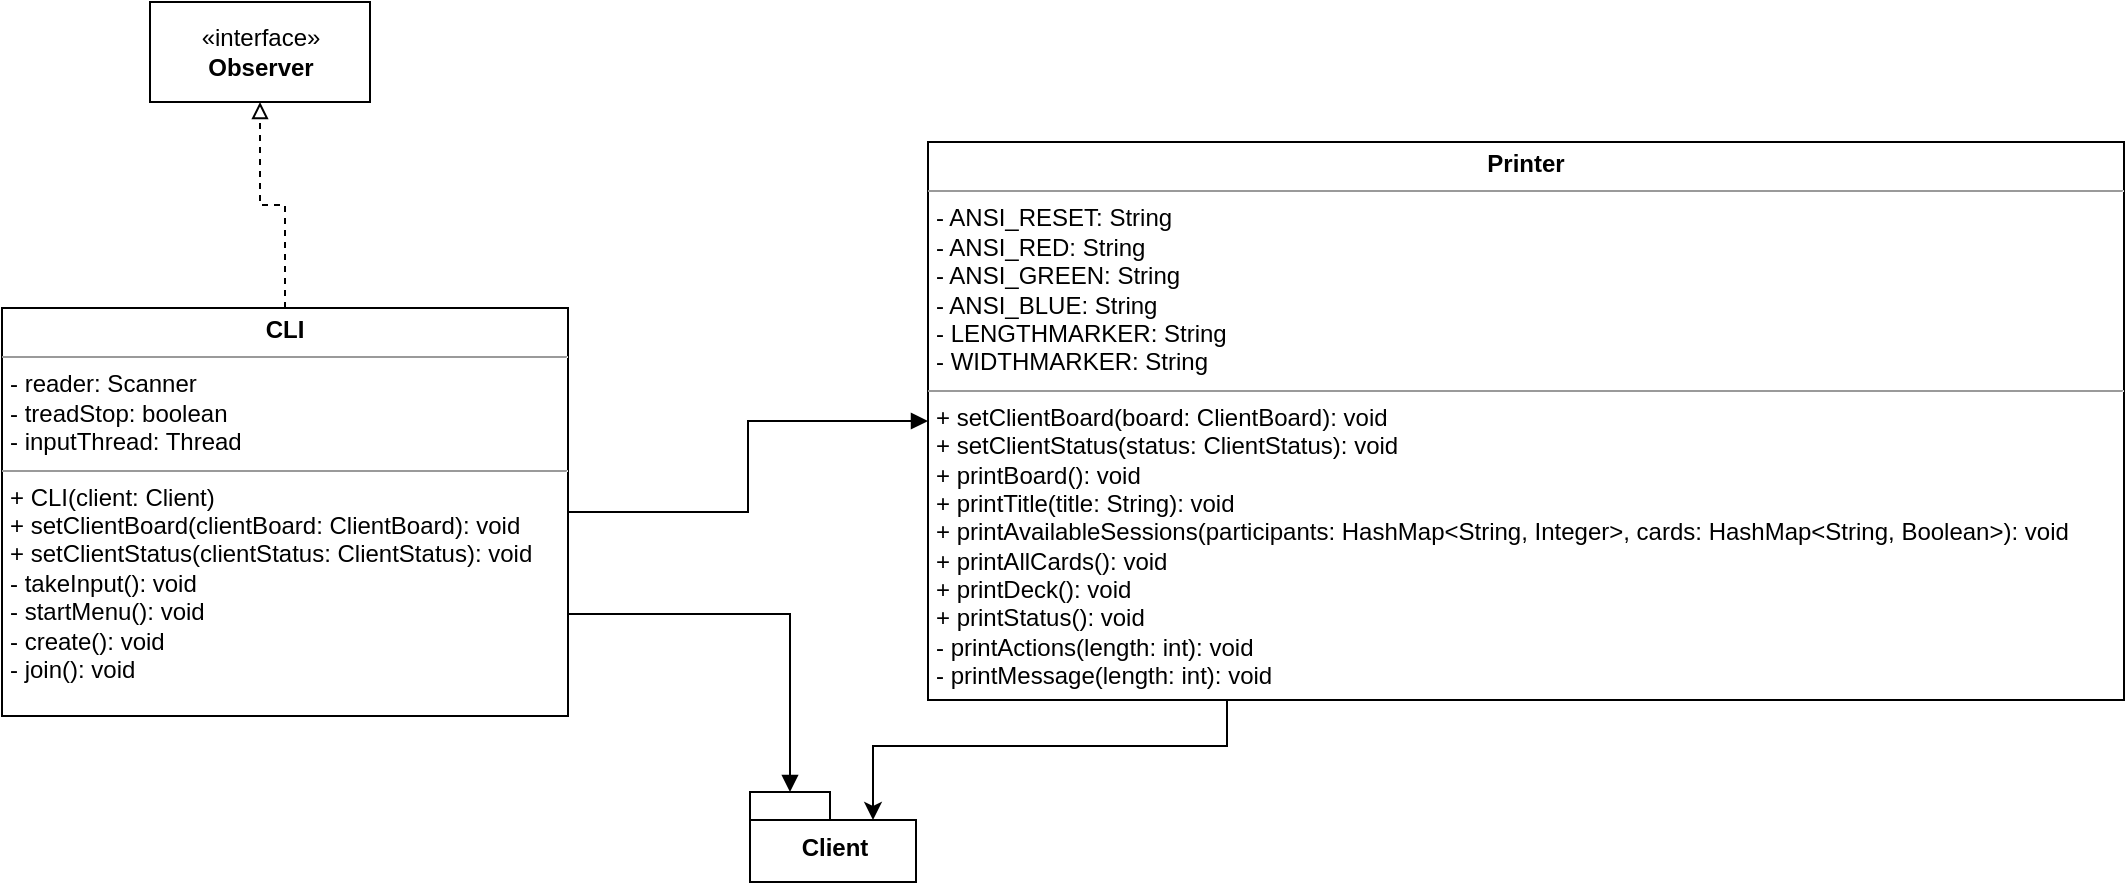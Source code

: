 <mxfile version="13.0.3" type="device"><diagram id="KhTwLkOBJKMWYJQ2fCd7" name="Pagina-1"><mxGraphModel dx="1185" dy="667" grid="0" gridSize="10" guides="1" tooltips="1" connect="1" arrows="1" fold="1" page="1" pageScale="1" pageWidth="827" pageHeight="500" math="0" shadow="0"><root><mxCell id="0"/><mxCell id="1" parent="0"/><mxCell id="TwBylATfg5D0qwPJBoRl-1" value="«interface»&lt;br&gt;&lt;b&gt;Observer&lt;/b&gt;" style="html=1;" parent="1" vertex="1"><mxGeometry x="95" y="38" width="110" height="50" as="geometry"/></mxCell><mxCell id="TwBylATfg5D0qwPJBoRl-8" style="edgeStyle=orthogonalEdgeStyle;rounded=0;orthogonalLoop=1;jettySize=auto;html=1;endArrow=block;endFill=1;" parent="1" source="TwBylATfg5D0qwPJBoRl-2" target="TwBylATfg5D0qwPJBoRl-4" edge="1"><mxGeometry relative="1" as="geometry"/></mxCell><mxCell id="TwBylATfg5D0qwPJBoRl-10" style="edgeStyle=orthogonalEdgeStyle;rounded=0;orthogonalLoop=1;jettySize=auto;html=1;endArrow=block;endFill=0;dashed=1;" parent="1" source="TwBylATfg5D0qwPJBoRl-2" target="TwBylATfg5D0qwPJBoRl-1" edge="1"><mxGeometry relative="1" as="geometry"/></mxCell><mxCell id="TwBylATfg5D0qwPJBoRl-15" style="edgeStyle=orthogonalEdgeStyle;rounded=0;orthogonalLoop=1;jettySize=auto;html=1;entryX=0;entryY=0;entryDx=20;entryDy=0;entryPerimeter=0;endArrow=block;endFill=1;exitX=1;exitY=0.75;exitDx=0;exitDy=0;" parent="1" source="TwBylATfg5D0qwPJBoRl-2" target="TwBylATfg5D0qwPJBoRl-13" edge="1"><mxGeometry relative="1" as="geometry"/></mxCell><mxCell id="TwBylATfg5D0qwPJBoRl-2" value="&lt;p style=&quot;margin: 0px ; margin-top: 4px ; text-align: center&quot;&gt;&lt;b&gt;CLI&lt;/b&gt;&lt;/p&gt;&lt;hr size=&quot;1&quot;&gt;&lt;p style=&quot;margin: 0px ; margin-left: 4px&quot;&gt;- reader: Scanner&lt;br&gt;&lt;/p&gt;&lt;p style=&quot;margin: 0px ; margin-left: 4px&quot;&gt;- treadStop: boolean&lt;/p&gt;&lt;p style=&quot;margin: 0px ; margin-left: 4px&quot;&gt;- inputThread: Thread&lt;/p&gt;&lt;hr size=&quot;1&quot;&gt;&lt;p style=&quot;margin: 0px ; margin-left: 4px&quot;&gt;+ CLI(client: Client)&lt;br&gt;&lt;/p&gt;&lt;p style=&quot;margin: 0px ; margin-left: 4px&quot;&gt;+ setClientBoard(clientBoard: ClientBoard): void&lt;/p&gt;&lt;p style=&quot;margin: 0px ; margin-left: 4px&quot;&gt;+ setClientStatus(clientStatus: ClientStatus): void&lt;/p&gt;&lt;p style=&quot;margin: 0px ; margin-left: 4px&quot;&gt;- takeInput(): void&lt;/p&gt;&lt;p style=&quot;margin: 0px ; margin-left: 4px&quot;&gt;- startMenu(): void&lt;/p&gt;&lt;p style=&quot;margin: 0px ; margin-left: 4px&quot;&gt;- create(): void&lt;/p&gt;&lt;p style=&quot;margin: 0px ; margin-left: 4px&quot;&gt;- join(): void&lt;/p&gt;" style="verticalAlign=top;align=left;overflow=fill;fontSize=12;fontFamily=Helvetica;html=1;" parent="1" vertex="1"><mxGeometry x="21" y="191" width="283" height="204" as="geometry"/></mxCell><mxCell id="xtFeHREtV5toBjLHVYyT-1" style="edgeStyle=orthogonalEdgeStyle;rounded=0;orthogonalLoop=1;jettySize=auto;html=1;entryX=0;entryY=0;entryDx=61.5;entryDy=14;entryPerimeter=0;exitX=0.25;exitY=1;exitDx=0;exitDy=0;" edge="1" parent="1" source="TwBylATfg5D0qwPJBoRl-4" target="TwBylATfg5D0qwPJBoRl-13"><mxGeometry relative="1" as="geometry"/></mxCell><mxCell id="TwBylATfg5D0qwPJBoRl-4" value="&lt;p style=&quot;margin: 0px ; margin-top: 4px ; text-align: center&quot;&gt;&lt;b&gt;Printer&lt;/b&gt;&lt;/p&gt;&lt;hr size=&quot;1&quot;&gt;&lt;p style=&quot;margin: 0px ; margin-left: 4px&quot;&gt;- ANSI_RESET: String&lt;/p&gt;&lt;p style=&quot;margin: 0px ; margin-left: 4px&quot;&gt;- ANSI_RED: String&lt;/p&gt;&lt;p style=&quot;margin: 0px ; margin-left: 4px&quot;&gt;- ANSI_GREEN: String&lt;/p&gt;&lt;p style=&quot;margin: 0px ; margin-left: 4px&quot;&gt;- ANSI_BLUE: String&lt;/p&gt;&lt;p style=&quot;margin: 0px ; margin-left: 4px&quot;&gt;- LENGTHMARKER: String&lt;/p&gt;&lt;p style=&quot;margin: 0px ; margin-left: 4px&quot;&gt;- WIDTHMARKER: String&lt;/p&gt;&lt;hr size=&quot;1&quot;&gt;&lt;p style=&quot;margin: 0px ; margin-left: 4px&quot;&gt;+ setClientBoard(board: ClientBoard): void&lt;/p&gt;&lt;p style=&quot;margin: 0px ; margin-left: 4px&quot;&gt;+ setClientStatus(status: ClientStatus): void&lt;/p&gt;&lt;p style=&quot;margin: 0px ; margin-left: 4px&quot;&gt;+ printBoard(): void&lt;/p&gt;&lt;p style=&quot;margin: 0px ; margin-left: 4px&quot;&gt;+ printTitle(title: String): void&lt;/p&gt;&lt;p style=&quot;margin: 0px ; margin-left: 4px&quot;&gt;+ printAvailableSessions(participants: HashMap&amp;lt;String, Integer&amp;gt;, cards: HashMap&amp;lt;String, Boolean&amp;gt;): void&lt;/p&gt;&lt;p style=&quot;margin: 0px ; margin-left: 4px&quot;&gt;+ printAllCards(): void&lt;/p&gt;&lt;p style=&quot;margin: 0px ; margin-left: 4px&quot;&gt;+ printDeck(): void&lt;/p&gt;&lt;p style=&quot;margin: 0px ; margin-left: 4px&quot;&gt;+ printStatus(): void&lt;/p&gt;&lt;p style=&quot;margin: 0px ; margin-left: 4px&quot;&gt;- printActions(length: int): void&lt;/p&gt;&lt;p style=&quot;margin: 0px ; margin-left: 4px&quot;&gt;- printMessage(length: int): void&lt;/p&gt;&lt;p style=&quot;margin: 0px ; margin-left: 4px&quot;&gt;&lt;br&gt;&lt;/p&gt;&lt;p style=&quot;margin: 0px ; margin-left: 4px&quot;&gt;&lt;br&gt;&lt;/p&gt;" style="verticalAlign=top;align=left;overflow=fill;fontSize=12;fontFamily=Helvetica;html=1;" parent="1" vertex="1"><mxGeometry x="484" y="108" width="598" height="279" as="geometry"/></mxCell><mxCell id="TwBylATfg5D0qwPJBoRl-13" value="Client" style="shape=folder;fontStyle=1;spacingTop=10;tabWidth=40;tabHeight=14;tabPosition=left;html=1;" parent="1" vertex="1"><mxGeometry x="395" y="433" width="83" height="45" as="geometry"/></mxCell></root></mxGraphModel></diagram></mxfile>